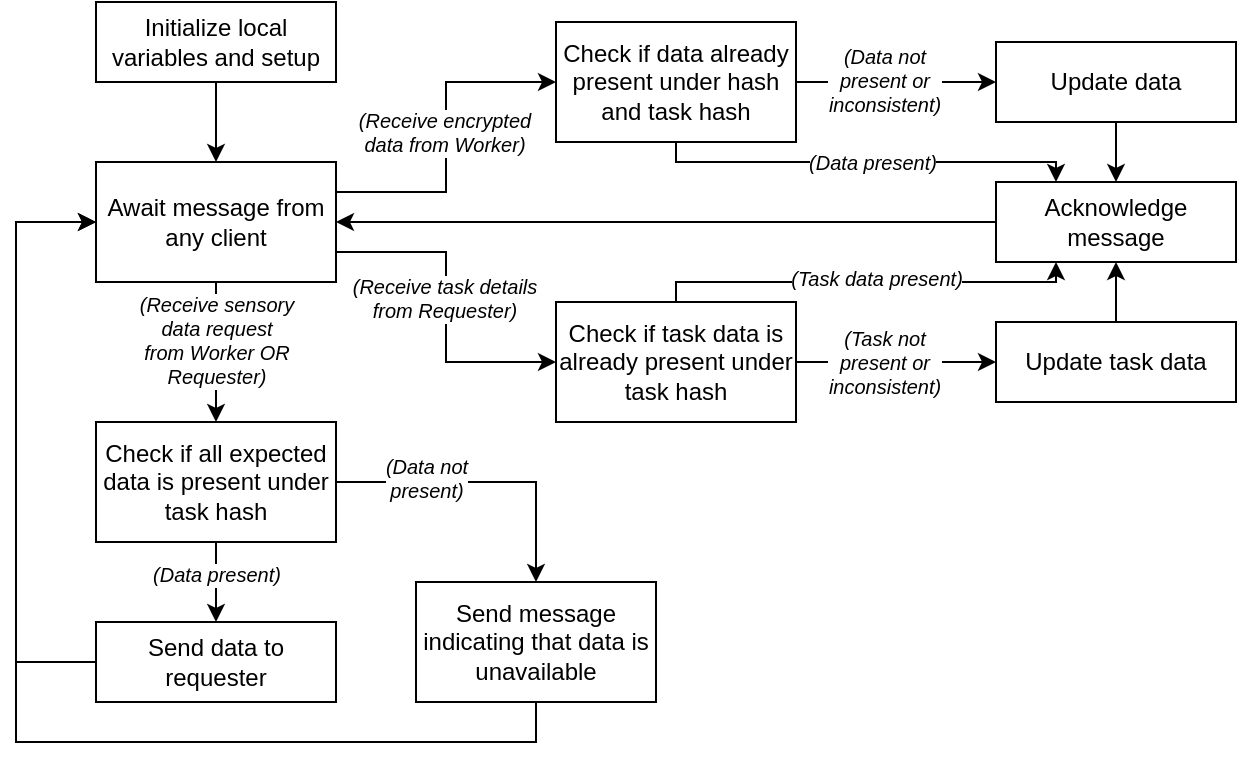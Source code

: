 <mxfile version="23.1.3" type="device">
  <diagram name="Page-1" id="UQhpSZSOnUDi98c2NJrT">
    <mxGraphModel dx="925" dy="481" grid="1" gridSize="10" guides="1" tooltips="1" connect="1" arrows="1" fold="1" page="1" pageScale="1" pageWidth="850" pageHeight="1100" math="0" shadow="0">
      <root>
        <mxCell id="0" />
        <mxCell id="1" parent="0" />
        <mxCell id="BMiwUjQWSMXVcA0v9rux-3" style="edgeStyle=orthogonalEdgeStyle;rounded=0;orthogonalLoop=1;jettySize=auto;html=1;exitX=0.5;exitY=1;exitDx=0;exitDy=0;entryX=0.5;entryY=0;entryDx=0;entryDy=0;" edge="1" parent="1" source="BMiwUjQWSMXVcA0v9rux-1">
          <mxGeometry relative="1" as="geometry">
            <mxPoint x="450" y="100" as="targetPoint" />
          </mxGeometry>
        </mxCell>
        <mxCell id="BMiwUjQWSMXVcA0v9rux-1" value="Initialize local variables and setup" style="rounded=0;whiteSpace=wrap;html=1;" vertex="1" parent="1">
          <mxGeometry x="390" y="20" width="120" height="40" as="geometry" />
        </mxCell>
        <mxCell id="BMiwUjQWSMXVcA0v9rux-6" style="edgeStyle=orthogonalEdgeStyle;rounded=0;orthogonalLoop=1;jettySize=auto;html=1;exitX=1;exitY=0.25;exitDx=0;exitDy=0;entryX=0;entryY=0.5;entryDx=0;entryDy=0;" edge="1" parent="1" source="BMiwUjQWSMXVcA0v9rux-4" target="BMiwUjQWSMXVcA0v9rux-5">
          <mxGeometry relative="1" as="geometry" />
        </mxCell>
        <mxCell id="BMiwUjQWSMXVcA0v9rux-7" value="&lt;div style=&quot;font-size: 10px;&quot;&gt;&lt;font style=&quot;font-size: 10px;&quot;&gt;&lt;i&gt;(Receive encrypted &lt;br&gt;&lt;/i&gt;&lt;/font&gt;&lt;/div&gt;&lt;div style=&quot;font-size: 10px;&quot;&gt;&lt;font style=&quot;font-size: 10px;&quot;&gt;&lt;i&gt;data from Worker)&lt;br&gt;&lt;/i&gt;&lt;/font&gt;&lt;/div&gt;" style="edgeLabel;html=1;align=center;verticalAlign=middle;resizable=0;points=[];" vertex="1" connectable="0" parent="BMiwUjQWSMXVcA0v9rux-6">
          <mxGeometry x="-0.236" y="-2" relative="1" as="geometry">
            <mxPoint x="-3" y="-22" as="offset" />
          </mxGeometry>
        </mxCell>
        <mxCell id="BMiwUjQWSMXVcA0v9rux-18" style="edgeStyle=orthogonalEdgeStyle;rounded=0;orthogonalLoop=1;jettySize=auto;html=1;exitX=1;exitY=0.75;exitDx=0;exitDy=0;entryX=0;entryY=0.5;entryDx=0;entryDy=0;" edge="1" parent="1" source="BMiwUjQWSMXVcA0v9rux-4" target="BMiwUjQWSMXVcA0v9rux-17">
          <mxGeometry relative="1" as="geometry" />
        </mxCell>
        <mxCell id="BMiwUjQWSMXVcA0v9rux-19" value="&lt;div style=&quot;font-size: 10px;&quot;&gt;&lt;font style=&quot;font-size: 10px;&quot;&gt;&lt;i&gt;(Receive task details&lt;br&gt;&lt;/i&gt;&lt;/font&gt;&lt;/div&gt;&lt;div style=&quot;font-size: 10px;&quot;&gt;&lt;font style=&quot;font-size: 10px;&quot;&gt;&lt;i&gt;from Requester)&lt;br&gt;&lt;/i&gt;&lt;/font&gt;&lt;/div&gt;" style="edgeLabel;html=1;align=center;verticalAlign=middle;resizable=0;points=[];" vertex="1" connectable="0" parent="BMiwUjQWSMXVcA0v9rux-18">
          <mxGeometry x="-0.055" y="-1" relative="1" as="geometry">
            <mxPoint as="offset" />
          </mxGeometry>
        </mxCell>
        <mxCell id="BMiwUjQWSMXVcA0v9rux-30" style="edgeStyle=orthogonalEdgeStyle;rounded=0;orthogonalLoop=1;jettySize=auto;html=1;exitX=0.5;exitY=1;exitDx=0;exitDy=0;entryX=0.5;entryY=0;entryDx=0;entryDy=0;" edge="1" parent="1" source="BMiwUjQWSMXVcA0v9rux-4" target="BMiwUjQWSMXVcA0v9rux-29">
          <mxGeometry relative="1" as="geometry" />
        </mxCell>
        <mxCell id="BMiwUjQWSMXVcA0v9rux-31" value="&lt;div style=&quot;font-size: 10px;&quot;&gt;&lt;font style=&quot;font-size: 10px;&quot;&gt;&lt;i&gt;(Receive sensory&lt;/i&gt;&lt;/font&gt;&lt;/div&gt;&lt;div style=&quot;font-size: 10px;&quot;&gt;&lt;font style=&quot;font-size: 10px;&quot;&gt;&lt;i&gt;data request&lt;br&gt;&lt;/i&gt;&lt;/font&gt;&lt;/div&gt;&lt;div style=&quot;font-size: 10px;&quot;&gt;&lt;font style=&quot;font-size: 10px;&quot;&gt;&lt;i&gt;from Worker OR&lt;br&gt;&lt;/i&gt;&lt;/font&gt;&lt;/div&gt;&lt;div style=&quot;font-size: 10px;&quot;&gt;&lt;font style=&quot;font-size: 10px;&quot;&gt;&lt;i&gt;Requester)&lt;br&gt;&lt;/i&gt;&lt;/font&gt;&lt;/div&gt;" style="edgeLabel;html=1;align=center;verticalAlign=middle;resizable=0;points=[];" vertex="1" connectable="0" parent="BMiwUjQWSMXVcA0v9rux-30">
          <mxGeometry x="-0.194" relative="1" as="geometry">
            <mxPoint y="1" as="offset" />
          </mxGeometry>
        </mxCell>
        <mxCell id="BMiwUjQWSMXVcA0v9rux-4" value="Await message from any client" style="rounded=0;whiteSpace=wrap;html=1;" vertex="1" parent="1">
          <mxGeometry x="390" y="100" width="120" height="60" as="geometry" />
        </mxCell>
        <mxCell id="BMiwUjQWSMXVcA0v9rux-11" style="edgeStyle=orthogonalEdgeStyle;rounded=0;orthogonalLoop=1;jettySize=auto;html=1;exitX=1;exitY=0.5;exitDx=0;exitDy=0;entryX=0;entryY=0.5;entryDx=0;entryDy=0;" edge="1" parent="1" source="BMiwUjQWSMXVcA0v9rux-5" target="BMiwUjQWSMXVcA0v9rux-10">
          <mxGeometry relative="1" as="geometry" />
        </mxCell>
        <mxCell id="BMiwUjQWSMXVcA0v9rux-12" value="&lt;div style=&quot;font-size: 10px;&quot;&gt;&lt;font style=&quot;font-size: 10px;&quot;&gt;&lt;i&gt;(Data not&lt;/i&gt;&lt;/font&gt;&lt;/div&gt;&lt;div style=&quot;font-size: 10px;&quot;&gt;&lt;font style=&quot;font-size: 10px;&quot;&gt;&lt;i&gt;present or&lt;/i&gt;&lt;/font&gt;&lt;/div&gt;&lt;div style=&quot;font-size: 10px;&quot;&gt;&lt;font style=&quot;font-size: 10px;&quot;&gt;&lt;i&gt;inconsistent)&lt;br&gt;&lt;/i&gt;&lt;/font&gt;&lt;/div&gt;" style="edgeLabel;html=1;align=center;verticalAlign=middle;resizable=0;points=[];" vertex="1" connectable="0" parent="BMiwUjQWSMXVcA0v9rux-11">
          <mxGeometry x="-0.159" y="1" relative="1" as="geometry">
            <mxPoint x="2" as="offset" />
          </mxGeometry>
        </mxCell>
        <mxCell id="BMiwUjQWSMXVcA0v9rux-33" style="edgeStyle=orthogonalEdgeStyle;rounded=0;orthogonalLoop=1;jettySize=auto;html=1;exitX=0.5;exitY=1;exitDx=0;exitDy=0;entryX=0.25;entryY=0;entryDx=0;entryDy=0;" edge="1" parent="1" source="BMiwUjQWSMXVcA0v9rux-5" target="BMiwUjQWSMXVcA0v9rux-9">
          <mxGeometry relative="1" as="geometry">
            <Array as="points">
              <mxPoint x="680" y="100" />
              <mxPoint x="870" y="100" />
            </Array>
          </mxGeometry>
        </mxCell>
        <mxCell id="BMiwUjQWSMXVcA0v9rux-34" value="&lt;font style=&quot;font-size: 10px;&quot;&gt;&lt;i&gt;(Data present)&lt;br&gt;&lt;/i&gt;&lt;/font&gt;" style="edgeLabel;html=1;align=center;verticalAlign=middle;resizable=0;points=[];" vertex="1" connectable="0" parent="BMiwUjQWSMXVcA0v9rux-33">
          <mxGeometry x="-0.424" y="1" relative="1" as="geometry">
            <mxPoint x="47" y="1" as="offset" />
          </mxGeometry>
        </mxCell>
        <mxCell id="BMiwUjQWSMXVcA0v9rux-5" value="Check if data already present under hash and task hash" style="rounded=0;whiteSpace=wrap;html=1;" vertex="1" parent="1">
          <mxGeometry x="620" y="30" width="120" height="60" as="geometry" />
        </mxCell>
        <mxCell id="BMiwUjQWSMXVcA0v9rux-24" style="edgeStyle=orthogonalEdgeStyle;rounded=0;orthogonalLoop=1;jettySize=auto;html=1;exitX=0;exitY=0.5;exitDx=0;exitDy=0;entryX=1;entryY=0.5;entryDx=0;entryDy=0;" edge="1" parent="1" source="BMiwUjQWSMXVcA0v9rux-9" target="BMiwUjQWSMXVcA0v9rux-4">
          <mxGeometry relative="1" as="geometry" />
        </mxCell>
        <mxCell id="BMiwUjQWSMXVcA0v9rux-9" value="Acknowledge message" style="rounded=0;whiteSpace=wrap;html=1;" vertex="1" parent="1">
          <mxGeometry x="840" y="110" width="120" height="40" as="geometry" />
        </mxCell>
        <mxCell id="BMiwUjQWSMXVcA0v9rux-28" style="edgeStyle=orthogonalEdgeStyle;rounded=0;orthogonalLoop=1;jettySize=auto;html=1;exitX=0.5;exitY=1;exitDx=0;exitDy=0;entryX=0.5;entryY=0;entryDx=0;entryDy=0;" edge="1" parent="1" source="BMiwUjQWSMXVcA0v9rux-10" target="BMiwUjQWSMXVcA0v9rux-9">
          <mxGeometry relative="1" as="geometry" />
        </mxCell>
        <mxCell id="BMiwUjQWSMXVcA0v9rux-10" value="Update data" style="rounded=0;whiteSpace=wrap;html=1;" vertex="1" parent="1">
          <mxGeometry x="840" y="40" width="120" height="40" as="geometry" />
        </mxCell>
        <mxCell id="BMiwUjQWSMXVcA0v9rux-21" value="" style="edgeStyle=orthogonalEdgeStyle;rounded=0;orthogonalLoop=1;jettySize=auto;html=1;" edge="1" parent="1" source="BMiwUjQWSMXVcA0v9rux-17" target="BMiwUjQWSMXVcA0v9rux-20">
          <mxGeometry relative="1" as="geometry" />
        </mxCell>
        <mxCell id="BMiwUjQWSMXVcA0v9rux-22" value="&lt;div style=&quot;font-size: 10px;&quot;&gt;&lt;font style=&quot;font-size: 10px;&quot;&gt;&lt;i&gt;(Task not&lt;/i&gt;&lt;/font&gt;&lt;/div&gt;&lt;div style=&quot;font-size: 10px;&quot;&gt;&lt;font style=&quot;font-size: 10px;&quot;&gt;&lt;i&gt;present or&lt;/i&gt;&lt;/font&gt;&lt;/div&gt;&lt;div style=&quot;font-size: 10px;&quot;&gt;&lt;font style=&quot;font-size: 10px;&quot;&gt;&lt;i&gt;inconsistent)&lt;br&gt;&lt;/i&gt;&lt;/font&gt;&lt;/div&gt;" style="edgeLabel;html=1;align=center;verticalAlign=middle;resizable=0;points=[];" vertex="1" connectable="0" parent="BMiwUjQWSMXVcA0v9rux-21">
          <mxGeometry x="-0.182" relative="1" as="geometry">
            <mxPoint x="3" as="offset" />
          </mxGeometry>
        </mxCell>
        <mxCell id="BMiwUjQWSMXVcA0v9rux-35" style="edgeStyle=orthogonalEdgeStyle;rounded=0;orthogonalLoop=1;jettySize=auto;html=1;exitX=0.5;exitY=0;exitDx=0;exitDy=0;entryX=0.25;entryY=1;entryDx=0;entryDy=0;" edge="1" parent="1" source="BMiwUjQWSMXVcA0v9rux-17" target="BMiwUjQWSMXVcA0v9rux-9">
          <mxGeometry relative="1" as="geometry">
            <Array as="points">
              <mxPoint x="680" y="160" />
              <mxPoint x="870" y="160" />
            </Array>
          </mxGeometry>
        </mxCell>
        <mxCell id="BMiwUjQWSMXVcA0v9rux-36" value="&lt;font style=&quot;font-size: 10px;&quot;&gt;&lt;i&gt;(Task data present)&lt;br&gt;&lt;/i&gt;&lt;/font&gt;" style="edgeLabel;html=1;align=center;verticalAlign=middle;resizable=0;points=[];" vertex="1" connectable="0" parent="BMiwUjQWSMXVcA0v9rux-35">
          <mxGeometry x="-0.216" y="-1" relative="1" as="geometry">
            <mxPoint x="27" y="-3" as="offset" />
          </mxGeometry>
        </mxCell>
        <mxCell id="BMiwUjQWSMXVcA0v9rux-17" value="Check if task data is already present under task hash" style="rounded=0;whiteSpace=wrap;html=1;" vertex="1" parent="1">
          <mxGeometry x="620" y="170" width="120" height="60" as="geometry" />
        </mxCell>
        <mxCell id="BMiwUjQWSMXVcA0v9rux-27" style="edgeStyle=orthogonalEdgeStyle;rounded=0;orthogonalLoop=1;jettySize=auto;html=1;exitX=0.5;exitY=0;exitDx=0;exitDy=0;entryX=0.5;entryY=1;entryDx=0;entryDy=0;" edge="1" parent="1" source="BMiwUjQWSMXVcA0v9rux-20" target="BMiwUjQWSMXVcA0v9rux-9">
          <mxGeometry relative="1" as="geometry" />
        </mxCell>
        <mxCell id="BMiwUjQWSMXVcA0v9rux-20" value="Update task data" style="rounded=0;whiteSpace=wrap;html=1;" vertex="1" parent="1">
          <mxGeometry x="840" y="180" width="120" height="40" as="geometry" />
        </mxCell>
        <mxCell id="BMiwUjQWSMXVcA0v9rux-42" style="edgeStyle=orthogonalEdgeStyle;rounded=0;orthogonalLoop=1;jettySize=auto;html=1;exitX=0.5;exitY=1;exitDx=0;exitDy=0;entryX=0.5;entryY=0;entryDx=0;entryDy=0;" edge="1" parent="1" source="BMiwUjQWSMXVcA0v9rux-29" target="BMiwUjQWSMXVcA0v9rux-37">
          <mxGeometry relative="1" as="geometry" />
        </mxCell>
        <mxCell id="BMiwUjQWSMXVcA0v9rux-48" value="&lt;div style=&quot;font-size: 10px;&quot;&gt;&lt;font style=&quot;font-size: 10px;&quot;&gt;&lt;i&gt;(Data present)&lt;br&gt;&lt;/i&gt;&lt;/font&gt;&lt;/div&gt;" style="edgeLabel;html=1;align=center;verticalAlign=middle;resizable=0;points=[];" vertex="1" connectable="0" parent="BMiwUjQWSMXVcA0v9rux-42">
          <mxGeometry x="-0.034" y="-1" relative="1" as="geometry">
            <mxPoint x="1" y="-4" as="offset" />
          </mxGeometry>
        </mxCell>
        <mxCell id="BMiwUjQWSMXVcA0v9rux-44" style="edgeStyle=orthogonalEdgeStyle;rounded=0;orthogonalLoop=1;jettySize=auto;html=1;exitX=1;exitY=0.5;exitDx=0;exitDy=0;entryX=0.5;entryY=0;entryDx=0;entryDy=0;" edge="1" parent="1" source="BMiwUjQWSMXVcA0v9rux-29" target="BMiwUjQWSMXVcA0v9rux-43">
          <mxGeometry relative="1" as="geometry" />
        </mxCell>
        <mxCell id="BMiwUjQWSMXVcA0v9rux-46" value="&lt;div style=&quot;font-size: 10px;&quot;&gt;&lt;font style=&quot;font-size: 10px;&quot;&gt;&lt;i&gt;(Data not&lt;/i&gt;&lt;/font&gt;&lt;/div&gt;&lt;div style=&quot;font-size: 10px;&quot;&gt;&lt;font style=&quot;font-size: 10px;&quot;&gt;&lt;i&gt;present)&lt;br&gt;&lt;/i&gt;&lt;/font&gt;&lt;/div&gt;" style="edgeLabel;html=1;align=center;verticalAlign=middle;resizable=0;points=[];" vertex="1" connectable="0" parent="BMiwUjQWSMXVcA0v9rux-44">
          <mxGeometry x="-0.262" y="-2" relative="1" as="geometry">
            <mxPoint x="-11" y="-4" as="offset" />
          </mxGeometry>
        </mxCell>
        <mxCell id="BMiwUjQWSMXVcA0v9rux-29" value="Check if all expected data is present under task hash" style="rounded=0;whiteSpace=wrap;html=1;" vertex="1" parent="1">
          <mxGeometry x="390" y="230" width="120" height="60" as="geometry" />
        </mxCell>
        <mxCell id="BMiwUjQWSMXVcA0v9rux-38" style="edgeStyle=orthogonalEdgeStyle;rounded=0;orthogonalLoop=1;jettySize=auto;html=1;exitX=0;exitY=0.5;exitDx=0;exitDy=0;entryX=0;entryY=0.5;entryDx=0;entryDy=0;" edge="1" parent="1" source="BMiwUjQWSMXVcA0v9rux-37" target="BMiwUjQWSMXVcA0v9rux-4">
          <mxGeometry relative="1" as="geometry">
            <Array as="points">
              <mxPoint x="350" y="350" />
              <mxPoint x="350" y="130" />
            </Array>
          </mxGeometry>
        </mxCell>
        <mxCell id="BMiwUjQWSMXVcA0v9rux-37" value="Send data to requester" style="rounded=0;whiteSpace=wrap;html=1;" vertex="1" parent="1">
          <mxGeometry x="390" y="330" width="120" height="40" as="geometry" />
        </mxCell>
        <mxCell id="BMiwUjQWSMXVcA0v9rux-45" style="edgeStyle=orthogonalEdgeStyle;rounded=0;orthogonalLoop=1;jettySize=auto;html=1;exitX=0.5;exitY=1;exitDx=0;exitDy=0;entryX=0;entryY=0.5;entryDx=0;entryDy=0;" edge="1" parent="1" source="BMiwUjQWSMXVcA0v9rux-43" target="BMiwUjQWSMXVcA0v9rux-4">
          <mxGeometry relative="1" as="geometry">
            <Array as="points">
              <mxPoint x="610" y="390" />
              <mxPoint x="350" y="390" />
              <mxPoint x="350" y="130" />
            </Array>
          </mxGeometry>
        </mxCell>
        <mxCell id="BMiwUjQWSMXVcA0v9rux-43" value="Send message indicating that data is unavailable" style="rounded=0;whiteSpace=wrap;html=1;" vertex="1" parent="1">
          <mxGeometry x="550" y="310" width="120" height="60" as="geometry" />
        </mxCell>
      </root>
    </mxGraphModel>
  </diagram>
</mxfile>

